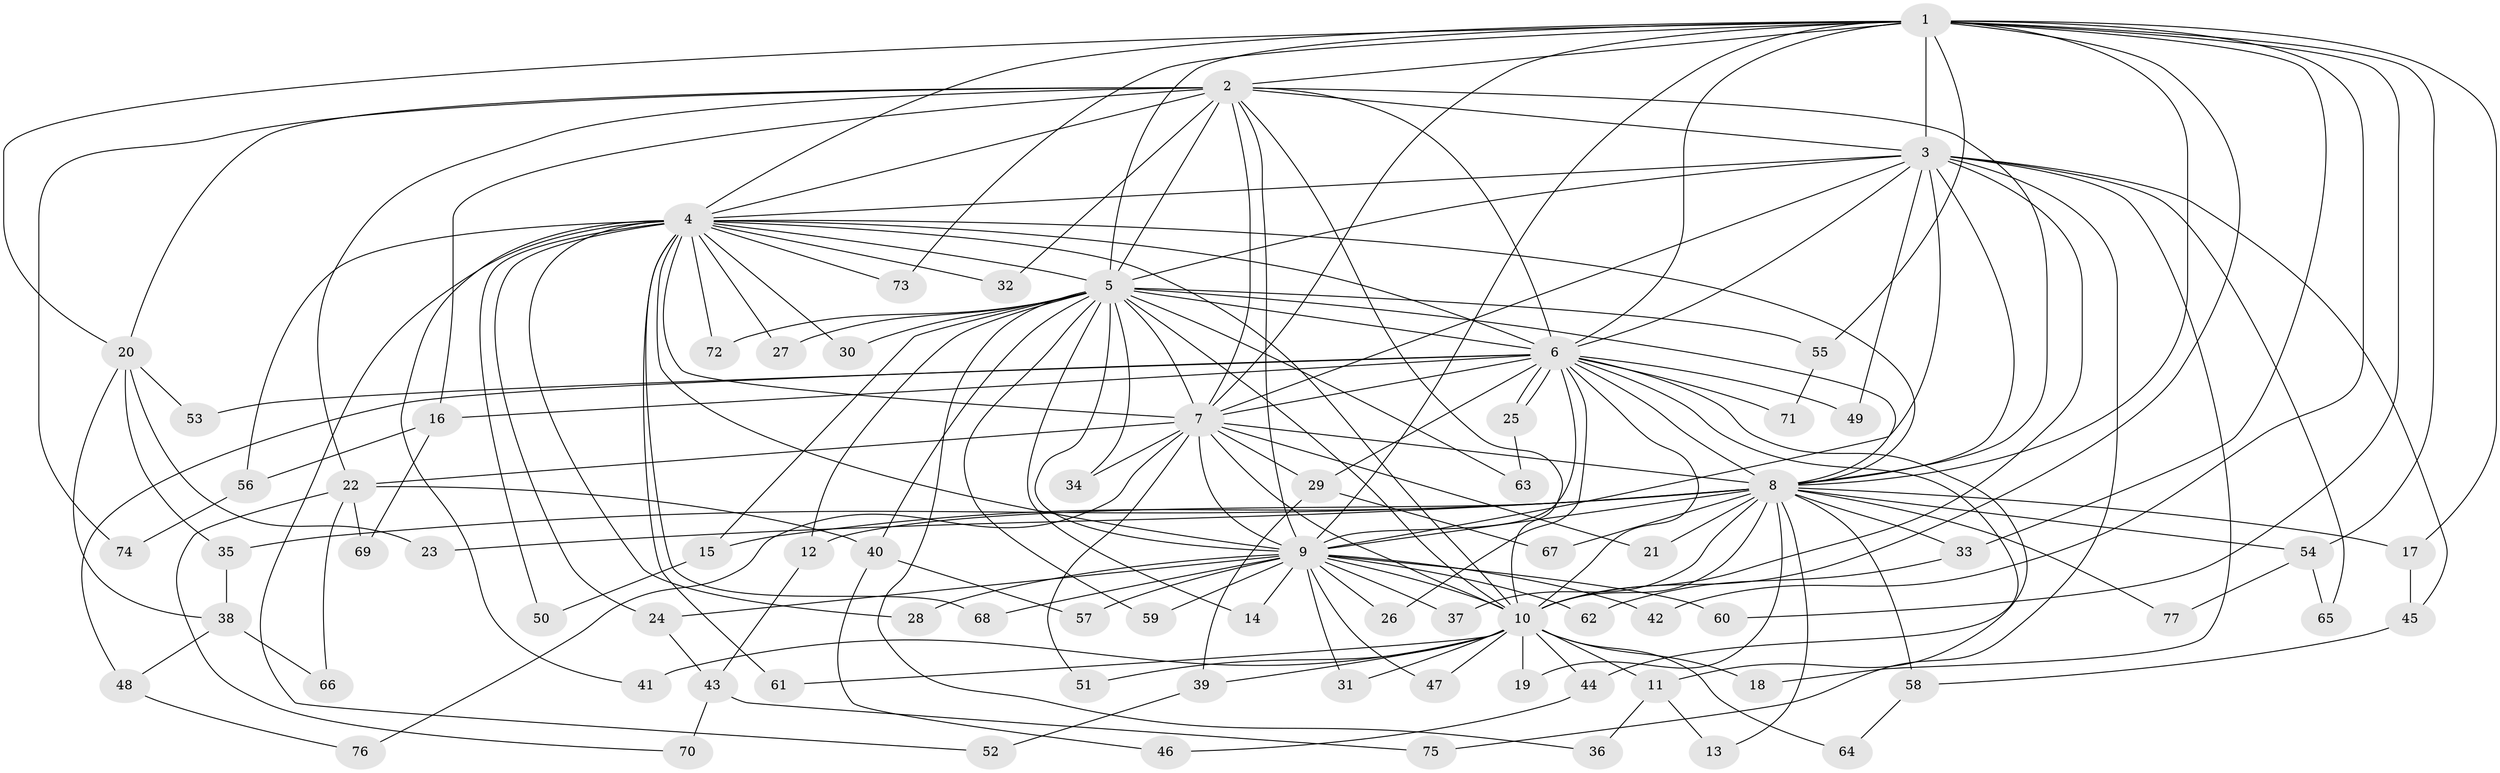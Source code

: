 // coarse degree distribution, {23: 0.017543859649122806, 21: 0.017543859649122806, 11: 0.017543859649122806, 26: 0.017543859649122806, 20: 0.03508771929824561, 4: 0.08771929824561403, 3: 0.15789473684210525, 2: 0.5087719298245614, 6: 0.03508771929824561, 5: 0.017543859649122806, 1: 0.08771929824561403}
// Generated by graph-tools (version 1.1) at 2025/23/03/03/25 07:23:37]
// undirected, 77 vertices, 179 edges
graph export_dot {
graph [start="1"]
  node [color=gray90,style=filled];
  1;
  2;
  3;
  4;
  5;
  6;
  7;
  8;
  9;
  10;
  11;
  12;
  13;
  14;
  15;
  16;
  17;
  18;
  19;
  20;
  21;
  22;
  23;
  24;
  25;
  26;
  27;
  28;
  29;
  30;
  31;
  32;
  33;
  34;
  35;
  36;
  37;
  38;
  39;
  40;
  41;
  42;
  43;
  44;
  45;
  46;
  47;
  48;
  49;
  50;
  51;
  52;
  53;
  54;
  55;
  56;
  57;
  58;
  59;
  60;
  61;
  62;
  63;
  64;
  65;
  66;
  67;
  68;
  69;
  70;
  71;
  72;
  73;
  74;
  75;
  76;
  77;
  1 -- 2;
  1 -- 3;
  1 -- 4;
  1 -- 5;
  1 -- 6;
  1 -- 7;
  1 -- 8;
  1 -- 9;
  1 -- 10;
  1 -- 17;
  1 -- 20;
  1 -- 33;
  1 -- 42;
  1 -- 54;
  1 -- 55;
  1 -- 60;
  1 -- 73;
  2 -- 3;
  2 -- 4;
  2 -- 5;
  2 -- 6;
  2 -- 7;
  2 -- 8;
  2 -- 9;
  2 -- 10;
  2 -- 16;
  2 -- 20;
  2 -- 22;
  2 -- 32;
  2 -- 74;
  3 -- 4;
  3 -- 5;
  3 -- 6;
  3 -- 7;
  3 -- 8;
  3 -- 9;
  3 -- 10;
  3 -- 18;
  3 -- 45;
  3 -- 49;
  3 -- 65;
  3 -- 75;
  4 -- 5;
  4 -- 6;
  4 -- 7;
  4 -- 8;
  4 -- 9;
  4 -- 10;
  4 -- 24;
  4 -- 27;
  4 -- 28;
  4 -- 30;
  4 -- 32;
  4 -- 41;
  4 -- 50;
  4 -- 52;
  4 -- 56;
  4 -- 61;
  4 -- 68;
  4 -- 72;
  4 -- 73;
  5 -- 6;
  5 -- 7;
  5 -- 8;
  5 -- 9;
  5 -- 10;
  5 -- 12;
  5 -- 14;
  5 -- 15;
  5 -- 27;
  5 -- 30;
  5 -- 34;
  5 -- 36;
  5 -- 40;
  5 -- 55;
  5 -- 59;
  5 -- 63;
  5 -- 72;
  6 -- 7;
  6 -- 8;
  6 -- 9;
  6 -- 10;
  6 -- 11;
  6 -- 16;
  6 -- 25;
  6 -- 25;
  6 -- 26;
  6 -- 29;
  6 -- 44;
  6 -- 48;
  6 -- 49;
  6 -- 53;
  6 -- 71;
  7 -- 8;
  7 -- 9;
  7 -- 10;
  7 -- 21;
  7 -- 22;
  7 -- 29;
  7 -- 34;
  7 -- 51;
  7 -- 76;
  8 -- 9;
  8 -- 10;
  8 -- 12;
  8 -- 13;
  8 -- 15;
  8 -- 17;
  8 -- 19;
  8 -- 21;
  8 -- 23;
  8 -- 33;
  8 -- 35;
  8 -- 37;
  8 -- 54;
  8 -- 58;
  8 -- 67;
  8 -- 77;
  9 -- 10;
  9 -- 14;
  9 -- 24;
  9 -- 26;
  9 -- 28;
  9 -- 31;
  9 -- 37;
  9 -- 42;
  9 -- 47;
  9 -- 57;
  9 -- 59;
  9 -- 60;
  9 -- 62;
  9 -- 68;
  10 -- 11;
  10 -- 18;
  10 -- 19;
  10 -- 31;
  10 -- 39;
  10 -- 41;
  10 -- 44;
  10 -- 47;
  10 -- 51;
  10 -- 61;
  10 -- 64;
  11 -- 13;
  11 -- 36;
  12 -- 43;
  15 -- 50;
  16 -- 56;
  16 -- 69;
  17 -- 45;
  20 -- 23;
  20 -- 35;
  20 -- 38;
  20 -- 53;
  22 -- 40;
  22 -- 66;
  22 -- 69;
  22 -- 70;
  24 -- 43;
  25 -- 63;
  29 -- 39;
  29 -- 67;
  33 -- 62;
  35 -- 38;
  38 -- 48;
  38 -- 66;
  39 -- 52;
  40 -- 46;
  40 -- 57;
  43 -- 70;
  43 -- 75;
  44 -- 46;
  45 -- 58;
  48 -- 76;
  54 -- 65;
  54 -- 77;
  55 -- 71;
  56 -- 74;
  58 -- 64;
}
